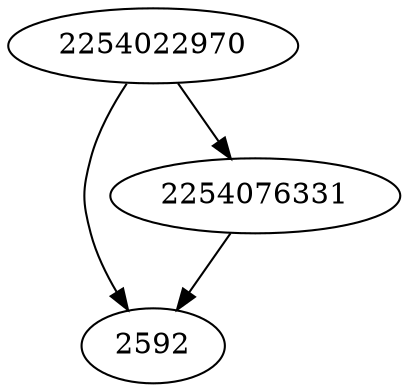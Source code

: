 strict digraph  {
2592;
2254022970;
2254076331;
2254022970 -> 2592;
2254022970 -> 2254076331;
2254076331 -> 2592;
}
